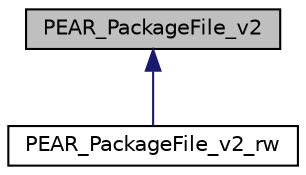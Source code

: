 digraph "PEAR_PackageFile_v2"
{
 // LATEX_PDF_SIZE
  edge [fontname="Helvetica",fontsize="10",labelfontname="Helvetica",labelfontsize="10"];
  node [fontname="Helvetica",fontsize="10",shape=record];
  Node1 [label="PEAR_PackageFile_v2",height=0.2,width=0.4,color="black", fillcolor="grey75", style="filled", fontcolor="black",tooltip=" "];
  Node1 -> Node2 [dir="back",color="midnightblue",fontsize="10",style="solid",fontname="Helvetica"];
  Node2 [label="PEAR_PackageFile_v2_rw",height=0.2,width=0.4,color="black", fillcolor="white", style="filled",URL="$classPEAR__PackageFile__v2__rw.html",tooltip=" "];
}

